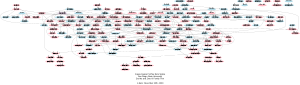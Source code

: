 digraph sdsu {
    size="2";
    node [color=grey, style=filled];
    graph [fontname="Arial", fontsize=36, style="bold", label="\nKappa Kappa Psi/Tau Beta Sigma\nSan Diego State University\nEta Mu and Zeta Xi Family Tree\n\nto date: November 30th, 2008\n", ssize="30,60"];
    "Lori Brede" [color=lightpink, URL="http://sdsu.kkytbs.net/members/profile.html?who=10"];
    "Michael Griffith" [color=lightblue, URL="http://sdsu.kkytbs.net/members/profile.html?who=24"];
    "Amie Holston" [color=lightpink, URL="http://sdsu.kkytbs.net/members/profile.html?who=30"];
    "Michael Griffith" -> "Lori Brede"
    "Amie Holston" -> "Lori Brede"
    "Casey Carter" [color=lightpink, URL="http://sdsu.kkytbs.net/members/profile.html?who=11"];
    "Laura De'Armond" [color=lightpink, URL="http://sdsu.kkytbs.net/members/profile.html?who=14"];
    "Laura De'Armond" -> "Casey Carter"
    "Japheth Cleaver" [color=lightpink, URL="http://sdsu.kkytbs.net/members/profile.html?who=12"];
    "Chuk Gawlik" [color=lightblue, URL="http://sdsu.kkytbs.net/members/profile.html?who=22"];
    "Stacy Snyder" [color=lightpink, URL="http://sdsu.kkytbs.net/members/profile.html?who=309"];
    "Chuk Gawlik" -> "Japheth Cleaver"
    "Stacy Snyder" -> "Japheth Cleaver"
    "Jillian Clifton" [color=lightpink, URL="http://sdsu.kkytbs.net/members/profile.html?who=13"];
    "David Guthrie" [color=lightblue, URL="http://sdsu.kkytbs.net/members/profile.html?who=25"];
    "David Guthrie" -> "Jillian Clifton"
    "Japheth Cleaver" -> "Jillian Clifton"
    "Tony Sacco" [color=lightblue, URL="http://sdsu.kkytbs.net/members/profile.html?who=55"];
    "Heather Smith" [color=lightpink, URL="http://sdsu.kkytbs.net/members/profile.html?who=59"];
    "Tony Sacco" -> "Laura De'Armond"
    "Heather Smith" -> "Laura De'Armond"
    "Kevin Decker" [color=lightblue, URL="http://sdsu.kkytbs.net/members/profile.html?who=15"];
    "Alex Hansen" [color=lightblue, URL="http://sdsu.kkytbs.net/members/profile.html?who=26"];
    "Wanda Livelsberger" [color=lightpink, URL="http://sdsu.kkytbs.net/members/profile.html?who=53"];
    "Alex Hansen" -> "Kevin Decker"
    "Wanda Livelsberger" -> "Kevin Decker"
    "Patrick Doerr" [color=lightblue, URL="http://sdsu.kkytbs.net/members/profile.html?who=16"];
    "Deanna Jagow" [color=lightpink, URL="http://sdsu.kkytbs.net/members/profile.html?who=23"];
    "Alex Hansen" -> "Patrick Doerr"
    "Deanna Jagow" -> "Patrick Doerr"
    "Lori Asaro" [color=lightpink, URL="http://sdsu.kkytbs.net/members/profile.html?who=178"];
    "Mark Pearson" [color=lightblue, URL="http://sdsu.kkytbs.net/members/profile.html?who=169"];
    "Lori Ball" [color=lightpink, URL="http://sdsu.kkytbs.net/members/profile.html?who=167"];
    "Mark Pearson" -> "Lori Asaro"
    "Lori Ball" -> "Lori Asaro"
    "Ryan Farris" [color=lightblue, URL="http://sdsu.kkytbs.net/members/profile.html?who=18"];
    "Rob Reiner" [color=lightblue, URL="http://sdsu.kkytbs.net/members/profile.html?who=51"];
    "Cindy Teel" [color=lightpink, URL="http://sdsu.kkytbs.net/members/profile.html?who=62"];
    "Rob Reiner" -> "Ryan Farris"
    "Cindy Teel" -> "Ryan Farris"
    "Ginger Palmer" [color=lightpink, URL="http://sdsu.kkytbs.net/members/profile.html?who=180"];
    "Mark Newton-John" [color=lightblue, URL="http://sdsu.kkytbs.net/members/profile.html?who=46"];
    "Mark Newton-John" -> "Ginger Palmer"
    "Matthew FitzGerald" [color=lightblue, URL="http://sdsu.kkytbs.net/members/profile.html?who=19"];
    "Mervin Maniago" [color=lightblue, URL="http://sdsu.kkytbs.net/members/profile.html?who=41"];
    "Mervin Maniago" -> "Matthew FitzGerald"
    "Amie Holston" -> "Matthew FitzGerald"
    "Tani Miller" [color=lightpink, URL="http://sdsu.kkytbs.net/members/profile.html?who=195"];
    "Mark Pearson" -> "Tani Miller"
    "Vienna McMurtry" [color=lightpink, URL="http://sdsu.kkytbs.net/members/profile.html?who=196"];
    "Robert Walwick" [color=lightblue, URL="http://sdsu.kkytbs.net/members/profile.html?who=153"];
    "Robert Walwick" -> "Vienna McMurtry"
    "Ginger Palmer" -> "Vienna McMurtry"
    "Chuck Foster" [color=lightblue, URL="http://sdsu.kkytbs.net/members/profile.html?who=20"];
    "Karen Saye" [color=lightpink, URL="http://sdsu.kkytbs.net/members/profile.html?who=56"];
    "Kevin Decker" -> "Chuck Foster"
    "Karen Saye" -> "Chuck Foster"
    "Gary Frampton" [color=lightblue, URL="http://sdsu.kkytbs.net/members/profile.html?who=201"];
    "Ginger Palmer" -> "Gary Frampton"
    "Pat Norris" [color=lightblue, URL="http://sdsu.kkytbs.net/members/profile.html?who=207"];
    "Sean Tipps" [color=lightblue, URL="http://sdsu.kkytbs.net/members/profile.html?who=204"];
    "Teresa Long" [color=lightpink, URL="http://sdsu.kkytbs.net/members/profile.html?who=194"];
    "Sean Tipps" -> "Pat Norris"
    "Teresa Long" -> "Pat Norris"
    "Marc Martin-ez" [color=lightblue, URL="http://sdsu.kkytbs.net/members/profile.html?who=208"];
    "Mark Pearson" -> "Marc Martin-ez"
    "Tani Miller" -> "Marc Martin-ez"
    "Kristen Villone" [color=lightpink, URL="http://sdsu.kkytbs.net/members/profile.html?who=209"];
    "Kelly Erickson" [color=lightblue, URL="http://sdsu.kkytbs.net/members/profile.html?who=199"];
    "Anna Pedroza" [color=lightpink, URL="http://sdsu.kkytbs.net/members/profile.html?who=197"];
    "Kelly Erickson" -> "Kristen Villone"
    "Anna Pedroza" -> "Kristen Villone"
    "Geoff Frank" [color=lightblue, URL="http://sdsu.kkytbs.net/members/profile.html?who=21"];
    "Chris Livelsberger" [color=lightblue, URL="http://sdsu.kkytbs.net/members/profile.html?who=40"];
    "Amy Price" [color=lightpink, URL="http://sdsu.kkytbs.net/members/profile.html?who=57"];
    "Chris Livelsberger" -> "Geoff Frank"
    "Amy Price" -> "Geoff Frank"
    "Tracy Murray" [color=lightpink, URL="http://sdsu.kkytbs.net/members/profile.html?who=210"];
    "John FitzGibbon" [color=lightblue, URL="http://sdsu.kkytbs.net/members/profile.html?who=92"];
    "Judy Dulcich" [color=lightpink, URL="http://sdsu.kkytbs.net/members/profile.html?who=177"];
    "John FitzGibbon" -> "Tracy Murray"
    "Judy Dulcich" -> "Tracy Murray"
    "Ian McIntosh" [color=lightblue, URL="http://sdsu.kkytbs.net/members/profile.html?who=215"];
    "Barbara Tollison" [color=lightpink, URL="http://sdsu.kkytbs.net/members/profile.html?who=172"];
    "Robert Walwick" -> "Ian McIntosh"
    "Barbara Tollison" -> "Ian McIntosh"
    "Jayson Smith" [color=lightblue, URL="http://sdsu.kkytbs.net/members/profile.html?who=58"];
    "Jayson Smith" -> "Chuk Gawlik"
    "Heather Smith" -> "Chuk Gawlik"
    "Kelly McKinney" [color=lightpink, URL="http://sdsu.kkytbs.net/members/profile.html?who=222"];
    "Mark Nadeau" [color=lightblue, URL="http://sdsu.kkytbs.net/members/profile.html?who=183"];
    "Mark Nadeau" -> "Kelly McKinney"
    "Judy Dulcich" -> "Kelly McKinney"
    "Chris Livelsberger" -> "Deanna Jagow"
    "Amy Price" -> "Deanna Jagow"
    "Renee Thompson" [color=lightpink, URL="http://sdsu.kkytbs.net/members/profile.html?who=231"];
    "J. Angeles" [color=lightblue, URL="http://sdsu.kkytbs.net/members/profile.html?who=3"];
    "Kelley Smith" [color=lightpink, URL="http://sdsu.kkytbs.net/members/profile.html?who=223"];
    "J. Angeles" -> "Renee Thompson"
    "Kelley Smith" -> "Renee Thompson"
    "Steven Smith" [color=lightblue, URL="http://sdsu.kkytbs.net/members/profile.html?who=233"];
    "John FitzGibbon" -> "Steven Smith"
    "Charlene Andrews" [color=lightpink, URL="http://sdsu.kkytbs.net/members/profile.html?who=234"];
    "Diane Reoch" [color=lightpink, URL="http://sdsu.kkytbs.net/members/profile.html?who=227"];
    "Diane Reoch" -> "Charlene Andrews"
    "Tonya Alexander" [color=lightpink, URL="http://sdsu.kkytbs.net/members/profile.html?who=238"];
    "Gail Vasquez" [color=lightpink, URL="http://sdsu.kkytbs.net/members/profile.html?who=225"];
    "Gail Vasquez" -> "Tonya Alexander"
    "Spencer Caldwell" [color=lightblue, URL="http://sdsu.kkytbs.net/members/profile.html?who=239"];
    "Becky Bernal" [color=lightpink, URL="http://sdsu.kkytbs.net/members/profile.html?who=218"];
    "Becky Bernal" -> "Spencer Caldwell"
    "Chuk Gawlik" -> "Michael Griffith"
    "Wanda Livelsberger" -> "Michael Griffith"
    "Russell Grant" [color=lightblue, URL="http://sdsu.kkytbs.net/members/profile.html?who=242"];
    "Steven Smith" -> "Russell Grant"
    "Tiffany Worthington" [color=lightpink, URL="http://sdsu.kkytbs.net/members/profile.html?who=66"];
    "Chuck Foster" -> "David Guthrie"
    "Tiffany Worthington" -> "David Guthrie"
    "Jerry Maya" [color=lightblue, URL="http://sdsu.kkytbs.net/members/profile.html?who=250"];
    "John FitzGibbon" -> "Jerry Maya"
    "Melissa Schwartz" [color=lightpink, URL="http://sdsu.kkytbs.net/members/profile.html?who=252"];
    "Russell Grant" -> "Melissa Schwartz"
    "Delphy Shaulis" [color=lightpink, URL="http://sdsu.kkytbs.net/members/profile.html?who=255"];
    "Renee Thompson" -> "Delphy Shaulis"
    "Martin Naiman" [color=lightblue, URL="http://sdsu.kkytbs.net/members/profile.html?who=45"];
    "Janean Angeles" [color=lightpink, URL="http://sdsu.kkytbs.net/members/profile.html?who=86"];
    "Martin Naiman" -> "Alex Hansen"
    "Janean Angeles" -> "Alex Hansen"
    "Leslie Harlow" [color=lightpink, URL="http://sdsu.kkytbs.net/members/profile.html?who=265"];
    "Dennis McColl" [color=lightblue, URL="http://sdsu.kkytbs.net/members/profile.html?who=251"];
    "Denise Luna" [color=lightpink, URL="http://sdsu.kkytbs.net/members/profile.html?who=236"];
    "Dennis McColl" -> "Leslie Harlow"
    "Denise Luna" -> "Leslie Harlow"
    "Jonathan Yudman" [color=lightblue, URL="http://sdsu.kkytbs.net/members/profile.html?who=267"];
    "April Ortiz-cloninger" [color=lightpink, URL="http://sdsu.kkytbs.net/members/profile.html?who=258"];
    "April Ortiz-cloninger" -> "Jonathan Yudman"
    "Michael Elgo" [color=lightblue, URL="http://sdsu.kkytbs.net/members/profile.html?who=268"];
    "Carol Kropp" [color=lightpink, URL="http://sdsu.kkytbs.net/members/profile.html?who=254"];
    "Spencer Caldwell" -> "Michael Elgo"
    "Carol Kropp" -> "Michael Elgo"
    "Denmark Vea" [color=lightblue, URL="http://sdsu.kkytbs.net/members/profile.html?who=269"];
    "Marc Martin-ez" -> "Denmark Vea"
    "Kelley Smith" -> "Denmark Vea"
    "Kathleen Hansen" [color=lightpink, URL="http://sdsu.kkytbs.net/members/profile.html?who=27"];
    "Martin Naiman" -> "Kathleen Hansen"
    "Heather Smith" -> "Kathleen Hansen"
    "Laura Stegner" [color=lightpink, URL="http://sdsu.kkytbs.net/members/profile.html?who=274"];
    "April Ortiz-cloninger" -> "Laura Stegner"
    "Kathy Jones" [color=lightpink, URL="http://sdsu.kkytbs.net/members/profile.html?who=28"];
    "J. Angeles" -> "Kathy Jones"
    "Eric Gates" [color=lightblue, URL="http://sdsu.kkytbs.net/members/profile.html?who=282"];
    "Erick Sugimura" [color=lightblue, URL="http://sdsu.kkytbs.net/members/profile.html?who=280"];
    "Erick Sugimura" -> "Eric Gates"
    "Laura Stegner" -> "Eric Gates"
    "Jennifer Stoewe" [color=lightpink, URL="http://sdsu.kkytbs.net/members/profile.html?who=288"];
    "Eric Gates" -> "Jennifer Stoewe"
    "Karen Helbling" [color=lightpink, URL="http://sdsu.kkytbs.net/members/profile.html?who=29"];
    "Regan Ashker" [color=lightpink, URL="http://sdsu.kkytbs.net/members/profile.html?who=5"];
    "Kevin Decker" -> "Karen Helbling"
    "Regan Ashker" -> "Karen Helbling"
    "Scott Wood" [color=lightblue, URL="http://sdsu.kkytbs.net/members/profile.html?who=295"];
    "Eric Gates" -> "Scott Wood"
    "Greg Flood" [color=lightblue, URL="http://sdsu.kkytbs.net/members/profile.html?who=200"];
    "Greg Flood" -> "J. Angeles"
    "Ginger Palmer" -> "J. Angeles"
    "Lynn Reeves" [color=lightpink, URL="http://sdsu.kkytbs.net/members/profile.html?who=48"];
    "Chuk Gawlik" -> "Amie Holston"
    "Lynn Reeves" -> "Amie Holston"
    "Susan Colwell" [color=lightpink, URL="http://sdsu.kkytbs.net/members/profile.html?who=302"];
    "Michael Elgo" -> "Susan Colwell"
    "Christopher Jouan" [color=lightblue, URL="http://sdsu.kkytbs.net/members/profile.html?who=306"];
    "Kevin Owens" [color=lightblue, URL="http://sdsu.kkytbs.net/members/profile.html?who=245"];
    "Kevin Owens" -> "Christopher Jouan"
    "Kristianna Reynante" [color=lightpink, URL="http://sdsu.kkytbs.net/members/profile.html?who=308"];
    "Michael Elgo" -> "Kristianna Reynante"
    "Janean Angeles" -> "Kristianna Reynante"
    "Amy Berner" [color=lightpink, URL="http://sdsu.kkytbs.net/members/profile.html?who=300"];
    "Amy Berner" -> "Stacy Snyder"
    "Deanna Johnson" [color=lightpink, URL="http://sdsu.kkytbs.net/members/profile.html?who=31"];
    "Alex Hansen" -> "Deanna Johnson"
    "Laura De'Armond" -> "Deanna Johnson"
    "Johnny Richardson" [color=lightblue, URL="http://sdsu.kkytbs.net/members/profile.html?who=310"];
    "Russell Grant" -> "Johnny Richardson"
    "Nathan Fellhauer" [color=lightblue, URL="http://sdsu.kkytbs.net/members/profile.html?who=313"];
    "James Rowland" [color=thistle, URL="http://sdsu.kkytbs.net/members/profile.html?who=52"];
    "James Rowland" -> "Nathan Fellhauer"
    "Kristianna Reynante" -> "Nathan Fellhauer"
    "Brian Raneses" [color=lightblue, URL="http://sdsu.kkytbs.net/members/profile.html?who=314"];
    "Sean McHenry" [color=lightblue, URL="http://sdsu.kkytbs.net/members/profile.html?who=42"];
    "Sean McHenry" -> "Brian Raneses"
    "Penny Lewis" [color=lightpink, URL="http://sdsu.kkytbs.net/members/profile.html?who=315"];
    "Martin Naiman" -> "Penny Lewis"
    "Becky Graham" [color=lightpink, URL="http://sdsu.kkytbs.net/members/profile.html?who=316"];
    "Kristen Elgo" [color=lightpink, URL="http://sdsu.kkytbs.net/members/profile.html?who=7"];
    "Kristen Elgo" -> "Becky Graham"
    "Steven Gross" [color=lightblue, URL="http://sdsu.kkytbs.net/members/profile.html?who=318"];
    "Rob Reiner" -> "Steven Gross"
    "Stacy Snyder" -> "Steven Gross"
    "Sedona Reynolds" [color=lightpink, URL="http://sdsu.kkytbs.net/members/profile.html?who=32"];
    "Mark Newton-John" -> "Sedona Reynolds"
    "Cindy Teel" -> "Sedona Reynolds"
    "Klair Mayerchak" [color=lightpink, URL="http://sdsu.kkytbs.net/members/profile.html?who=320"];
    "Nathan Fellhauer" -> "Klair Mayerchak"
    "Becky Graham" -> "Klair Mayerchak"
    "Shari VerBerkmoes" [color=lightpink, URL="http://sdsu.kkytbs.net/members/profile.html?who=321"];
    "Sean McHenry" -> "Shari VerBerkmoes"
    "Janean Angeles" -> "Shari VerBerkmoes"
    "Anson Summers" [color=lightblue, URL="http://sdsu.kkytbs.net/members/profile.html?who=326"];
    "James Rowland" -> "Anson Summers"
    "Dusty Jolliff" [color=lightpink, URL="http://sdsu.kkytbs.net/members/profile.html?who=33"];
    "Rob Reiner" -> "Dusty Jolliff"
    "Stacy Snyder" -> "Dusty Jolliff"
    "Jennifer Garman" [color=lightpink, URL="http://sdsu.kkytbs.net/members/profile.html?who=331"];
    "James Rowland" -> "Jennifer Garman"
    "Kelly Greenhill" [color=lightpink, URL="http://sdsu.kkytbs.net/members/profile.html?who=333"];
    "Rob Reiner" -> "Kelly Greenhill"
    "Kristen Elgo" -> "Kelly Greenhill"
    "Lucinda Farless" [color=lightpink, URL="http://sdsu.kkytbs.net/members/profile.html?who=334"];
    "J. Angeles" -> "Lucinda Farless"
    "Susan Colwell" -> "Lucinda Farless"
    "Alfredo Cardenas" [color=lightblue, URL="http://sdsu.kkytbs.net/members/profile.html?who=335"];
    "Chuk Gawlik" -> "Alfredo Cardenas"
    "Kathleen Hansen" -> "Alfredo Cardenas"
    "Jennifer Jouan" [color=lightpink, URL="http://sdsu.kkytbs.net/members/profile.html?who=34"];
    "Andrea Owens" [color=lightpink, URL="http://sdsu.kkytbs.net/members/profile.html?who=276"];
    "Andrea Owens" -> "Jennifer Jouan"
    "Tamara Scrivner" [color=lightpink, URL="http://sdsu.kkytbs.net/members/profile.html?who=345"];
    "Joseph Butler" [color=lightblue, URL="http://sdsu.kkytbs.net/members/profile.html?who=69"];
    "Sarah Maltese" [color=lightpink, URL="http://sdsu.kkytbs.net/members/profile.html?who=83"];
    "Joseph Butler" -> "Tamara Scrivner"
    "Sarah Maltese" -> "Tamara Scrivner"
    "Bradley Stouse" [color=lightblue, URL="http://sdsu.kkytbs.net/members/profile.html?who=346"];
    "Ryan Underwood" [color=lightblue, URL="http://sdsu.kkytbs.net/members/profile.html?who=74"];
    "Ryan Underwood" -> "Bradley Stouse"
    "Cindy Teel" -> "Bradley Stouse"
    "Casondra Brimmage" [color=lightpink, URL="http://sdsu.kkytbs.net/members/profile.html?who=347"];
    "Kristopher Lininger" [color=lightblue, URL="http://sdsu.kkytbs.net/members/profile.html?who=85"];
    "Ilana Melcher" [color=lightpink, URL="http://sdsu.kkytbs.net/members/profile.html?who=73"];
    "Kristopher Lininger" -> "Casondra Brimmage"
    "Ilana Melcher" -> "Casondra Brimmage"
    "Cassiopeia Guthrie" [color=lightpink, URL="http://sdsu.kkytbs.net/members/profile.html?who=348"];
    "Jeremy Frazier" [color=lightblue, URL="http://sdsu.kkytbs.net/members/profile.html?who=79"];
    "Christine Mount" [color=lightpink, URL="http://sdsu.kkytbs.net/members/profile.html?who=76"];
    "Jeremy Frazier" -> "Cassiopeia Guthrie"
    "Christine Mount" -> "Cassiopeia Guthrie"
    "Kathleen Moran" [color=lightpink, URL="http://sdsu.kkytbs.net/members/profile.html?who=349"];
    "Matthew FitzGerald" -> "Kathleen Moran"
    "Lori Brede" -> "Kathleen Moran"
    "Tiffany Kalland" [color=lightpink, URL="http://sdsu.kkytbs.net/members/profile.html?who=35"];
    "Tony Sacco" -> "Tiffany Kalland"
    "Karen Helbling" -> "Tiffany Kalland"
    "Kristen Anderson" [color=lightpink, URL="http://sdsu.kkytbs.net/members/profile.html?who=350"];
    "Jennie Bogart" [color=lightpink, URL="http://sdsu.kkytbs.net/members/profile.html?who=78"];
    "David Guthrie" -> "Kristen Anderson"
    "Jennie Bogart" -> "Kristen Anderson"
    "Laura Simonette" [color=lightpink, URL="http://sdsu.kkytbs.net/members/profile.html?who=351"];
    "Jon Weisel" [color=lightblue, URL="http://sdsu.kkytbs.net/members/profile.html?who=89"];
    "Jon Weisel" -> "Laura Simonette"
    "Japheth Cleaver" -> "Laura Simonette"
    "Nathan Williams" [color=lightblue, URL="http://sdsu.kkytbs.net/members/profile.html?who=352"];
    "David Guthrie" -> "Nathan Williams"
    "Karen Helbling" -> "Nathan Williams"
    "Rebecca Hippert" [color=lightpink, URL="http://sdsu.kkytbs.net/members/profile.html?who=353"];
    "Ryan Underwood" -> "Rebecca Hippert"
    "Tiffany Kalland" -> "Rebecca Hippert"
    "Samuel Wallace" [color=lightblue, URL="http://sdsu.kkytbs.net/members/profile.html?who=354"];
    "Joseph Butler" -> "Samuel Wallace"
    "Deanna Jagow" -> "Samuel Wallace"
    "Scott Gardner" [color=lightblue, URL="http://sdsu.kkytbs.net/members/profile.html?who=355"];
    "Jeremy Frazier" -> "Scott Gardner"
    "Christine Mount" -> "Scott Gardner"
    "Alberto Ayon" [color=lightblue, URL="http://sdsu.kkytbs.net/members/profile.html?who=356"];
    "Bradley Stouse" -> "Alberto Ayon"
    "Jennie Bogart" -> "Alberto Ayon"
    "Susannah Clayton" [color=lightpink, URL="http://sdsu.kkytbs.net/members/profile.html?who=357"];
    "Nathan Williams" -> "Susannah Clayton"
    "Karen Helbling" -> "Susannah Clayton"
    "Lisa Gochnauer" [color=lightpink, URL="http://sdsu.kkytbs.net/members/profile.html?who=358"];
    "Scott Gardner" -> "Lisa Gochnauer"
    "Casondra Brimmage" -> "Lisa Gochnauer"
    "Jamie Jackson" [color=lightpink, URL="http://sdsu.kkytbs.net/members/profile.html?who=359"];
    "Samuel Wallace" -> "Jamie Jackson"
    "Tamara Scrivner" -> "Jamie Jackson"
    "Christina Kelly" [color=lightpink, URL="http://sdsu.kkytbs.net/members/profile.html?who=36"];
    "Matthew FitzGerald" -> "Christina Kelly"
    "Lori Brede" -> "Christina Kelly"
    "Gara Thornton" [color=lightpink, URL="http://sdsu.kkytbs.net/members/profile.html?who=360"];
    "Mark Newton-John" -> "Gara Thornton"
    "Laura Simonette" -> "Gara Thornton"
    "Robert Winebarger" [color=lightblue, URL="http://sdsu.kkytbs.net/members/profile.html?who=361"];
    "Robin Ellison" [color=lightpink, URL="http://sdsu.kkytbs.net/members/profile.html?who=90"];
    "Scott Gardner" -> "Robert Winebarger"
    "Robin Ellison" -> "Robert Winebarger"
    "Jeremy Kirchner" [color=lightblue, URL="http://sdsu.kkytbs.net/members/profile.html?who=37"];
    "Rob Reiner" -> "Jeremy Kirchner"
    "Sandy Konar" [color=lightpink, URL="http://sdsu.kkytbs.net/members/profile.html?who=38"];
    "Jennifer Brandon" [color=lightpink, URL="http://sdsu.kkytbs.net/members/profile.html?who=9"];
    "Jennifer Brandon" -> "Sandy Konar"
    "Dan Kuhlman" [color=lightblue, URL="http://sdsu.kkytbs.net/members/profile.html?who=39"];
    "Rob Reiner" -> "Dan Kuhlman"
    "Dusty Jolliff" -> "Dan Kuhlman"
    "Lindsay Arehart" [color=lightblue, URL="http://sdsu.kkytbs.net/members/profile.html?who=4"];
    "Martin Naiman" -> "Lindsay Arehart"
    "Jennifer Brandon" -> "Lindsay Arehart"
    "J. Angeles" -> "Mervin Maniago"
    "Kathy Jones" -> "Mervin Maniago"
    "Jarrod Monroe" [color=lightblue, URL="http://sdsu.kkytbs.net/members/profile.html?who=43"];
    "Jamie Fratacci" [color=lightpink, URL="http://sdsu.kkytbs.net/members/profile.html?who=44"];
    "Mark Newton-John" -> "Jarrod Monroe"
    "Jamie Fratacci" -> "Jarrod Monroe"
    "Chuk Gawlik" -> "Jamie Fratacci"
    "Tiffany Worthington" -> "Jamie Fratacci"
    "Russell Grant" -> "Martin Naiman"
    "Tonya Alexander" -> "Martin Naiman"
    "Edward Givens" [color=lightblue, outline=bold, style=bold, URL="http://sdsu.kkytbs.net/members/profile.html?who=106"];
    "Edward Givens" -> "Mark Newton-John"
    "Veronica Nickel" [color=lightpink, URL="http://sdsu.kkytbs.net/members/profile.html?who=47"];
    "Regan Ashker" -> "Veronica Nickel"
    "Wanda Livelsberger" -> "Lynn Reeves"
    "Bryan Ransom" [color=thistle, URL="http://sdsu.kkytbs.net/members/profile.html?who=49"];
    "Jayson Smith" -> "Bryan Ransom"
    "Tony Sacco" -> "Regan Ashker"
    "Dusty Jolliff" -> "Regan Ashker"
    "Jennifer Stout" [color=lightpink, URL="http://sdsu.kkytbs.net/members/profile.html?who=50"];
    "Matthew FitzGerald" -> "Jennifer Stout"
    "Deanna Jagow" -> "Jennifer Stout"
    "Sean McHenry" -> "James Rowland"
    "James Rowland" -> "Wanda Livelsberger"
    "Janean Angeles" -> "Wanda Livelsberger"
    "Melissa Roy" [color=lightpink, URL="http://sdsu.kkytbs.net/members/profile.html?who=54"];
    "Mervin Maniago" -> "Melissa Roy"
    "Christina Kelly" -> "Melissa Roy"
    "Dennis McColl" -> "Tony Sacco"
    "April Ortiz-cloninger" -> "Tony Sacco"
    "Tony Sacco" -> "Karen Saye"
    "Tony Sacco" -> "Amy Price"
    "Kathleen Hansen" -> "Amy Price"
    "James Rowland" -> "Jayson Smith"
    "Brian Raneses" -> "Heather Smith"
    "Kristen Elgo" -> "Heather Smith"
    "Josh Atwood" [color=lightblue, URL="http://sdsu.kkytbs.net/members/profile.html?who=6"];
    "David Guthrie" -> "Josh Atwood"
    "Lori Brede" -> "Josh Atwood"
    "Katie Browne" [color=lightpink, URL="http://sdsu.kkytbs.net/members/profile.html?who=60"];
    "Patrick Doerr" -> "Katie Browne"
    "Jamie Fratacci" -> "Katie Browne"
    "Kristin Tang" [color=lightpink, URL="http://sdsu.kkytbs.net/members/profile.html?who=61"];
    "James Rowland" -> "Kristin Tang"
    "Heather Smith" -> "Kristin Tang"
    "Mervin Maniago" -> "Cindy Teel"
    "Veronica Nickel" -> "Cindy Teel"
    "Mike Tulumello" [color=lightblue, URL="http://sdsu.kkytbs.net/members/profile.html?who=63"];
    "Matthew FitzGerald" -> "Mike Tulumello"
    "Katie Browne" -> "Mike Tulumello"
    "Veronica Villanueva" [color=lightpink, URL="http://sdsu.kkytbs.net/members/profile.html?who=64"];
    "Ryan Farris" -> "Veronica Villanueva"
    "Sedona Reynolds" -> "Veronica Villanueva"
    "Mervin Maniago" -> "Tiffany Worthington"
    "Jennifer Jouan" -> "Tiffany Worthington"
    "Scott Wright" [color=lightblue, URL="http://sdsu.kkytbs.net/members/profile.html?who=67"];
    "James Rowland" -> "Scott Wright"
    "Kristen Elgo" -> "Scott Wright"
    "Jeremy Browne" [color=lightblue, URL="http://sdsu.kkytbs.net/members/profile.html?who=68"];
    "Matthew FitzGerald" -> "Jeremy Browne"
    "Japheth Cleaver" -> "Jeremy Browne"
    "James Fogelman" [color=lightblue, URL="http://sdsu.kkytbs.net/members/profile.html?who=688"];
    "Alberto Ayon" -> "James Fogelman"
    "Susannah Clayton" -> "James Fogelman"
    "Sandra Chase" [color=lightblue, URL="http://sdsu.kkytbs.net/members/profile.html?who=689"];
    "David Guthrie" -> "Sandra Chase"
    "Japheth Cleaver" -> "Sandra Chase"
    "Patrick Doerr" -> "Joseph Butler"
    "Deanna Jagow" -> "Joseph Butler"
    "Laura Fisher" [color=lightpink, URL="http://sdsu.kkytbs.net/members/profile.html?who=690"];
    "Nathan Williams" -> "Laura Fisher"
    "Casondra Brimmage" -> "Laura Fisher"
    "Katie Kozma" [color=lightpink, URL="http://sdsu.kkytbs.net/members/profile.html?who=691"];
    "Scott Wright" -> "Katie Kozma"
    "Robin Ellison" -> "Katie Kozma"
    "Rachel Perkins" [color=lightpink, URL="http://sdsu.kkytbs.net/members/profile.html?who=692"];
    "Joseph Butler" -> "Rachel Perkins"
    "Cassiopeia Guthrie" -> "Rachel Perkins"
    "Sarah Titilah" [color=lightpink, URL="http://sdsu.kkytbs.net/members/profile.html?who=693"];
    "Robert Winebarger" -> "Sarah Titilah"
    "Karen Helbling" -> "Sarah Titilah"
    "Ashley Rehart" [color=lightpink, URL="http://sdsu.kkytbs.net/members/profile.html?who=694"];
    "Laura Fisher" -> "Ashley Rehart"
    "Cara Yancey" [color=lightpink, URL="http://sdsu.kkytbs.net/members/profile.html?who=695"];
    "Katie Kozma" -> "Cara Yancey"
    "Ashley Presley" [color=lightpink, URL="http://sdsu.kkytbs.net/members/profile.html?who=698"];
    "Cara Yancey" -> "Ashley Presley"
    "Leila Wilhelm" [color=lightpink, URL="http://sdsu.kkytbs.net/members/profile.html?who=699"];
    "Robin Ellison" -> "Leila Wilhelm"
    "Sean McHenry" -> "Kristen Elgo"
    "Stacy Snyder" -> "Kristen Elgo"
    "Greg Moody" [color=lightblue, URL="http://sdsu.kkytbs.net/members/profile.html?who=70"];
    "Ryan Farris" -> "Greg Moody"
    "Jennifer Stout" -> "Greg Moody"
    "Lisa Fleck" [color=lightpink, URL="http://sdsu.kkytbs.net/members/profile.html?who=700"];
    "Rachel Perkins" -> "Lisa Fleck"
    "Christine Coyne" [color=lightpink, URL="http://sdsu.kkytbs.net/members/profile.html?who=701"];
    "Rachel Perkins" -> "Christine Coyne"
    "Jennifer Cooley" [color=lightpink, URL="http://sdsu.kkytbs.net/members/profile.html?who=702"];
    "Laura Fisher" -> "Jennifer Cooley"
    "Elizabeth Larios" [color=lightpink, URL="http://sdsu.kkytbs.net/members/profile.html?who=703"];
    "Ashley Rehart" -> "Elizabeth Larios"
    "Cate Threlkeld" [color=lightpink, URL="http://sdsu.kkytbs.net/members/profile.html?who=707"];
    "Katie Kozma" -> "Cate Threlkeld"
    "Erika Tapia" [color=lightpink, URL="http://sdsu.kkytbs.net/members/profile.html?who=71"];
    "Patrick Doerr" -> "Erika Tapia"
    "Melissa Roy" -> "Erika Tapia"
    "Robbyn Rozelle" [color=lightpink, URL="http://sdsu.kkytbs.net/members/profile.html?who=72"];
    "Jarrod Monroe" -> "Robbyn Rozelle"
    "Tiffany Kalland" -> "Robbyn Rozelle"
    "Ryan Farris" -> "Ilana Melcher"
    "Veronica Villanueva" -> "Ilana Melcher"
    "Greg Moody" -> "Ryan Underwood"
    "Katie Browne" -> "Ryan Underwood"
    "Cameron Brown" [color=lightblue, URL="http://sdsu.kkytbs.net/members/profile.html?who=75"];
    "Joseph Butler" -> "Cameron Brown"
    "Tiffany Kalland" -> "Cameron Brown"
    "Ryan Underwood" -> "Christine Mount"
    "Lori Brede" -> "Christine Mount"
    "Janay Rabe" [color=lightpink, URL="http://sdsu.kkytbs.net/members/profile.html?who=77"];
    "Greg Moody" -> "Janay Rabe"
    "Cindy Teel" -> "Janay Rabe"
    "Jeremy Browne" -> "Jennie Bogart"
    "Tiffany Kalland" -> "Jennie Bogart"
    "Ryan Farris" -> "Jeremy Frazier"
    "Ilana Melcher" -> "Jeremy Frazier"
    "Crystal Bozak" [color=lightpink, URL="http://sdsu.kkytbs.net/members/profile.html?who=8"];
    "Patrick Doerr" -> "Crystal Bozak"
    "Katie Browne" -> "Crystal Bozak"
    "Kameka Smith" [color=lightpink, URL="http://sdsu.kkytbs.net/members/profile.html?who=80"];
    "Matthew FitzGerald" -> "Kameka Smith"
    "Ilana Melcher" -> "Kameka Smith"
    "Kyra Sacco" [color=lightpink, URL="http://sdsu.kkytbs.net/members/profile.html?who=81"];
    "Joseph Butler" -> "Kyra Sacco"
    "Robbyn Rozelle" -> "Kyra Sacco"
    "Samuel Behar" [color=lightblue, URL="http://sdsu.kkytbs.net/members/profile.html?who=82"];
    "Ryan Underwood" -> "Samuel Behar"
    "Lori Brede" -> "Samuel Behar"
    "Patrick Doerr" -> "Sarah Maltese"
    "Deanna Jagow" -> "Sarah Maltese"
    "David Bronson" [color=lightblue, URL="http://sdsu.kkytbs.net/members/profile.html?who=84"];
    "Kristin Alongi-Hutchins" [color=lightpink, URL="http://sdsu.kkytbs.net/members/profile.html?who=87"];
    "Tony Sacco" -> "David Bronson"
    "Kristin Alongi-Hutchins" -> "David Bronson"
    "Cameron Brown" -> "Kristopher Lininger"
    "Kameka Smith" -> "Kristopher Lininger"
    "Rakan Abu-Rahma" [color=lightpink, URL="http://sdsu.kkytbs.net/members/profile.html?who=852"];
    "Christine Coyne" -> "Rakan Abu-Rahma"
    "Jennifer Berry" [color=lightpink, URL="http://sdsu.kkytbs.net/members/profile.html?who=270"];
    "Jennifer Berry" -> "Janean Angeles"
    "Penny Lewis" -> "Kristin Alongi-Hutchins"
    "Melissa Bebak" [color=lightpink, URL="http://sdsu.kkytbs.net/members/profile.html?who=88"];
    "Greg Moody" -> "Melissa Bebak"
    "Sarah Maltese" -> "Melissa Bebak"
    "Scott Wright" -> "Jennifer Brandon"
    "Japheth Cleaver" -> "Jennifer Brandon"
    "Samuel Behar" -> "Robin Ellison"
    "Kyra Sacco" -> "Robin Ellison"
    "Teresa Simms" [color=lightpink, URL="http://sdsu.kkytbs.net/members/profile.html?who=91"];
    "Joseph Butler" -> "Teresa Simms"
    "Janay Rabe" -> "Teresa Simms"
    "Robert Schmidtke" [color=lightblue, URL="http://sdsu.kkytbs.net/members/profile.html?who=188"];
    "Jean Newman" [color=lightpink, URL="http://sdsu.kkytbs.net/members/profile.html?who=166"];
    "Robert Schmidtke" -> "John FitzGibbon"
    "Jean Newman" -> "John FitzGibbon"
    "Brittany DePew" [color=lightpink, URL="http://sdsu.kkytbs.net/members/profile.html?who=928"];
    "Elizabeth Larios" -> "Brittany DePew"
    "Kathleen Halberg" [color=lightpink, URL="http://sdsu.kkytbs.net/members/profile.html?who=929"];
    "Ashley Rehart" -> "Kathleen Halberg"
    "Terrance Hirsch" [color=lightblue, URL="http://sdsu.kkytbs.net/members/profile.html?who=96"];
    "J. Angeles" -> "Terrance Hirsch"
    "Susan Colwell" -> "Terrance Hirsch"
    "Monique Arellano" [color=lightpink, URL="http://sdsu.kkytbs.net/members/profile.html?who=972"];
    "Ashley Presley" -> "Monique Arellano"
    "Anthony Henderson" [color=lightpink, URL="http://sdsu.kkytbs.net/members/profile.html?who=973"];
    "Jennifer Cooley" -> "Anthony Henderson"
    "Amethyst Tagle" [color=lightpink, URL="http://sdsu.kkytbs.net/members/profile.html?who=974"];
    "Cate Threlkeld" -> "Amethyst Tagle"
    "Mallory Williams" [color=lightpink, URL="http://sdsu.kkytbs.net/members/profile.html?who=975"];
    "Lisa Fleck" -> "Mallory Williams"
}
